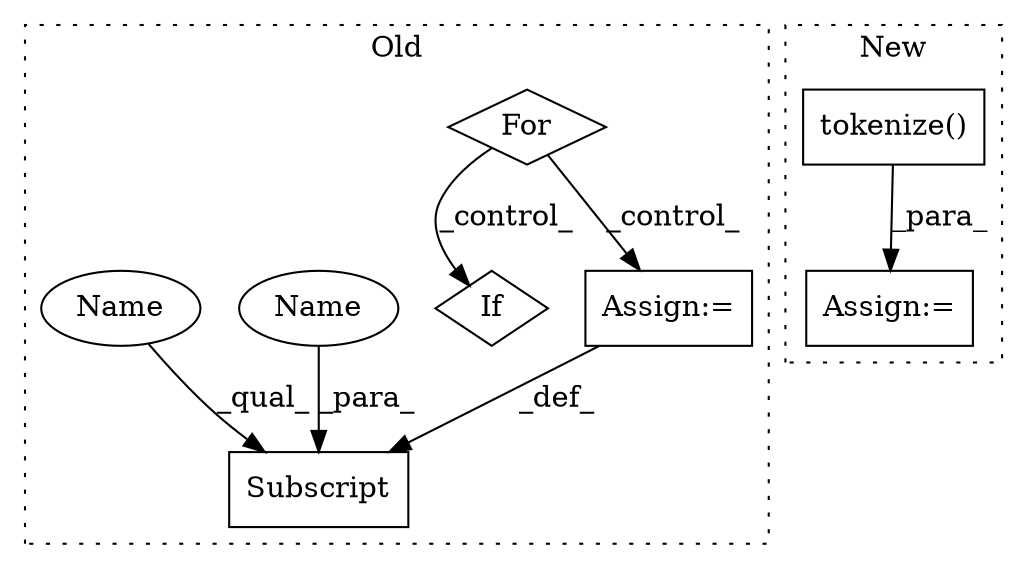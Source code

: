 digraph G {
subgraph cluster0 {
1 [label="If" a="96" s="1601" l="3" shape="diamond"];
4 [label="Subscript" a="63" s="1899,0" l="6,0" shape="box"];
5 [label="For" a="107" s="1471,1500" l="4,22" shape="diamond"];
6 [label="Assign:=" a="68" s="1905" l="3" shape="box"];
7 [label="Name" a="87" s="1903" l="1" shape="ellipse"];
8 [label="Name" a="87" s="1899" l="3" shape="ellipse"];
label = "Old";
style="dotted";
}
subgraph cluster1 {
2 [label="tokenize()" a="75" s="1475,1514" l="19,53" shape="box"];
3 [label="Assign:=" a="68" s="1645" l="4" shape="box"];
label = "New";
style="dotted";
}
2 -> 3 [label="_para_"];
5 -> 6 [label="_control_"];
5 -> 1 [label="_control_"];
6 -> 4 [label="_def_"];
7 -> 4 [label="_para_"];
8 -> 4 [label="_qual_"];
}
